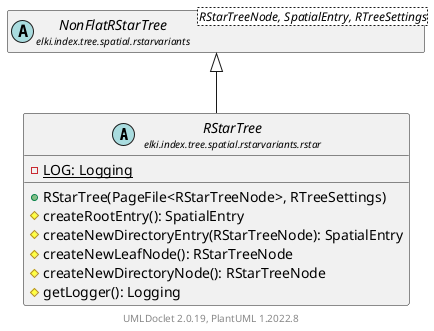 @startuml
    remove .*\.(Instance|Par|Parameterizer|Factory)$
    set namespaceSeparator none
    hide empty fields
    hide empty methods

    abstract class "<size:14>RStarTree\n<size:10>elki.index.tree.spatial.rstarvariants.rstar" as elki.index.tree.spatial.rstarvariants.rstar.RStarTree [[RStarTree.html]] {
        {static} -LOG: Logging
        +RStarTree(PageFile<RStarTreeNode>, RTreeSettings)
        #createRootEntry(): SpatialEntry
        #createNewDirectoryEntry(RStarTreeNode): SpatialEntry
        #createNewLeafNode(): RStarTreeNode
        #createNewDirectoryNode(): RStarTreeNode
        #getLogger(): Logging
    }

    abstract class "<size:14>NonFlatRStarTree\n<size:10>elki.index.tree.spatial.rstarvariants" as elki.index.tree.spatial.rstarvariants.NonFlatRStarTree<RStarTreeNode, SpatialEntry, RTreeSettings> [[../NonFlatRStarTree.html]]

    elki.index.tree.spatial.rstarvariants.NonFlatRStarTree <|-- elki.index.tree.spatial.rstarvariants.rstar.RStarTree

    center footer UMLDoclet 2.0.19, PlantUML 1.2022.8
@enduml
